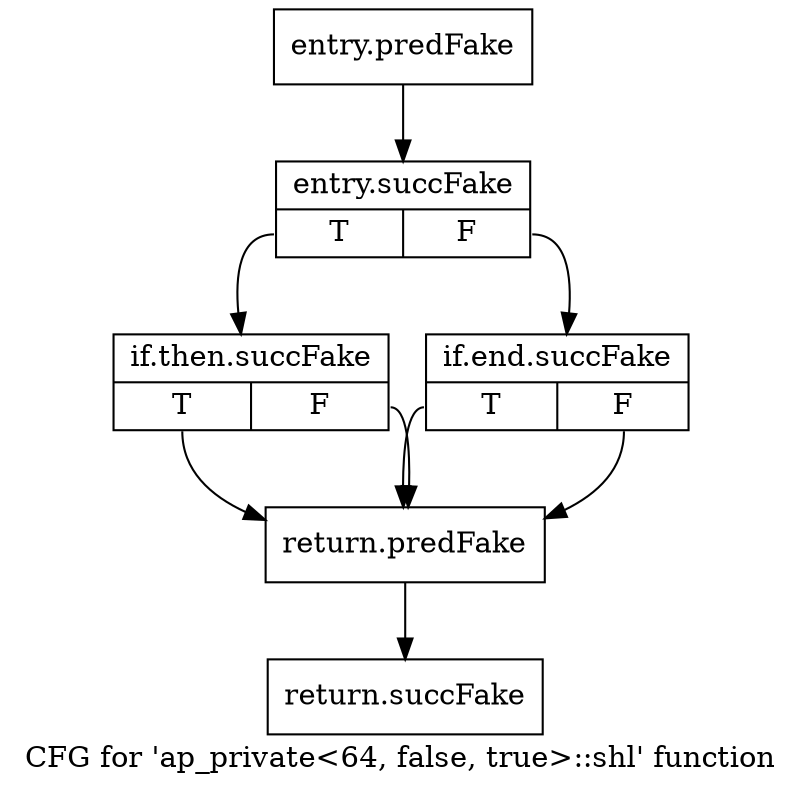digraph "CFG for 'ap_private\<64, false, true\>::shl' function" {
	label="CFG for 'ap_private\<64, false, true\>::shl' function";

	Node0x3c6dc10 [shape=record,filename="",linenumber="",label="{entry.predFake}"];
	Node0x3c6dc10 -> Node0x3ecc680[ callList="" memoryops="" filename="/tools/Xilinx/Vitis_HLS/2022.1/include/etc/ap_private.h" execusionnum="0"];
	Node0x3ecc680 [shape=record,filename="/tools/Xilinx/Vitis_HLS/2022.1/include/etc/ap_private.h",linenumber="1898",label="{entry.succFake|{<s0>T|<s1>F}}"];
	Node0x3ecc680:s0 -> Node0x3ecc7f0[ callList="" memoryops="" filename="/tools/Xilinx/Vitis_HLS/2022.1/include/etc/ap_private.h" execusionnum="0"];
	Node0x3ecc680:s1 -> Node0x3ecc8a0[ callList="" memoryops="" filename="/tools/Xilinx/Vitis_HLS/2022.1/include/etc/ap_private.h" execusionnum="0"];
	Node0x3ecc7f0 [shape=record,filename="/tools/Xilinx/Vitis_HLS/2022.1/include/etc/ap_private.h",linenumber="1899",label="{if.then.succFake|{<s0>T|<s1>F}}"];
	Node0x3ecc7f0:s0 -> Node0x3c6de40[ callList="" memoryops="" filename="/tools/Xilinx/Vitis_HLS/2022.1/include/etc/ap_private.h" execusionnum="0"];
	Node0x3ecc7f0:s1 -> Node0x3c6de40[ callList="" memoryops="" filename="/tools/Xilinx/Vitis_HLS/2022.1/include/etc/ap_private.h" execusionnum="0"];
	Node0x3ecc8a0 [shape=record,filename="/tools/Xilinx/Vitis_HLS/2022.1/include/etc/ap_private.h",linenumber="1904",label="{if.end.succFake|{<s0>T|<s1>F}}"];
	Node0x3ecc8a0:s0 -> Node0x3c6de40[ callList="" memoryops="" filename="/tools/Xilinx/Vitis_HLS/2022.1/include/etc/ap_private.h" execusionnum="0"];
	Node0x3ecc8a0:s1 -> Node0x3c6de40[ callList="" memoryops="" filename="/tools/Xilinx/Vitis_HLS/2022.1/include/etc/ap_private.h" execusionnum="0"];
	Node0x3c6de40 [shape=record,filename="/tools/Xilinx/Vitis_HLS/2022.1/include/etc/ap_private.h",linenumber="1910",label="{return.predFake}"];
	Node0x3c6de40 -> Node0x3ecb1b0[ callList="" memoryops="" filename="/tools/Xilinx/Vitis_HLS/2022.1/include/etc/ap_private.h" execusionnum="0"];
	Node0x3ecb1b0 [shape=record,filename="/tools/Xilinx/Vitis_HLS/2022.1/include/etc/ap_private.h",linenumber="1910",label="{return.succFake}"];
}
